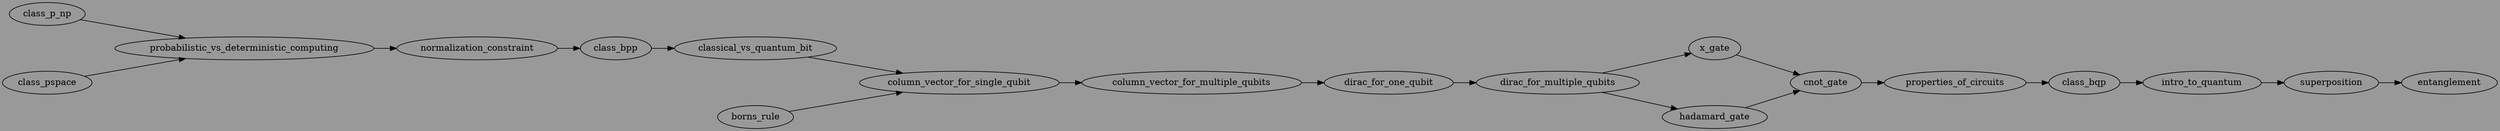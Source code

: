 /*
To compile into a png:
dot -Tpng graph_DRAFT_3_horizontal.gv -o graph_DRAFT_3_horizontal.png
*/


digraph 
{
	bgcolor="#999999";
	rankdir="LR";
	ranksep=0.5;
	nodesep=1;

	// Graph contents, top to bottom
	{"class_p_np" "class_pspace"} -> "probabilistic_vs_deterministic_computing";
	"probabilistic_vs_deterministic_computing" -> "normalization_constraint";
	"normalization_constraint" -> "class_bpp";
	"class_bpp" -> "classical_vs_quantum_bit";
	{"classical_vs_quantum_bit" "borns_rule"} -> "column_vector_for_single_qubit";
	"column_vector_for_single_qubit" -> "column_vector_for_multiple_qubits";
	"column_vector_for_multiple_qubits" -> "dirac_for_one_qubit";
	"dirac_for_one_qubit" -> "dirac_for_multiple_qubits";
	"dirac_for_multiple_qubits" -> {"x_gate" "hadamard_gate"};
	{"x_gate" "hadamard_gate"} -> "cnot_gate";
	"cnot_gate" -> "properties_of_circuits";
	"properties_of_circuits" -> "class_bqp";
	"class_bqp" -> "intro_to_quantum";
	"intro_to_quantum" -> "superposition";
        "superposition" -> "entanglement";
}
